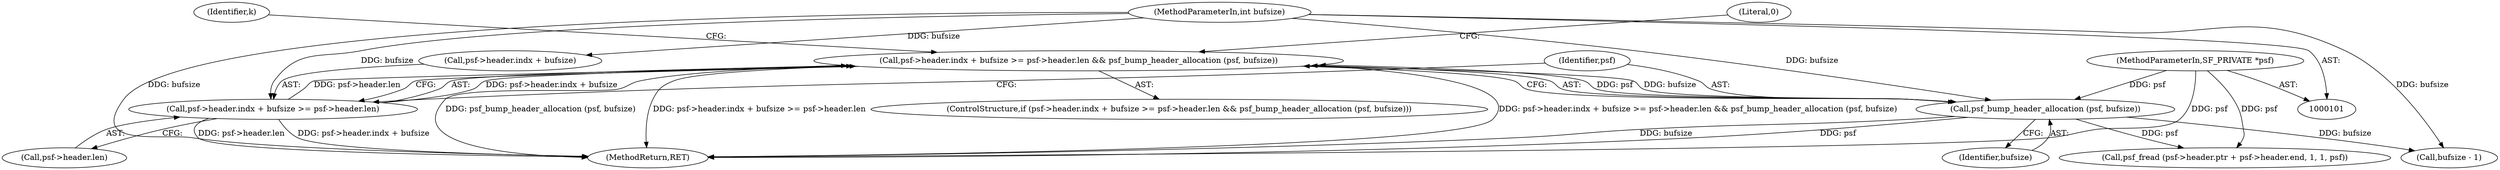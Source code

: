 digraph "0_libsndfile_708e996c87c5fae77b104ccfeb8f6db784c32074@API" {
"1000108" [label="(Call,psf->header.indx + bufsize >= psf->header.len && psf_bump_header_allocation (psf, bufsize))"];
"1000109" [label="(Call,psf->header.indx + bufsize >= psf->header.len)"];
"1000104" [label="(MethodParameterIn,int bufsize)"];
"1000122" [label="(Call,psf_bump_header_allocation (psf, bufsize))"];
"1000102" [label="(MethodParameterIn,SF_PRIVATE *psf)"];
"1000124" [label="(Identifier,bufsize)"];
"1000129" [label="(Identifier,k)"];
"1000133" [label="(Call,bufsize - 1)"];
"1000104" [label="(MethodParameterIn,int bufsize)"];
"1000126" [label="(Literal,0)"];
"1000107" [label="(ControlStructure,if (psf->header.indx + bufsize >= psf->header.len && psf_bump_header_allocation (psf, bufsize)))"];
"1000109" [label="(Call,psf->header.indx + bufsize >= psf->header.len)"];
"1000117" [label="(Call,psf->header.len)"];
"1000110" [label="(Call,psf->header.indx + bufsize)"];
"1000122" [label="(Call,psf_bump_header_allocation (psf, bufsize))"];
"1000236" [label="(MethodReturn,RET)"];
"1000123" [label="(Identifier,psf)"];
"1000102" [label="(MethodParameterIn,SF_PRIVATE *psf)"];
"1000108" [label="(Call,psf->header.indx + bufsize >= psf->header.len && psf_bump_header_allocation (psf, bufsize))"];
"1000181" [label="(Call,psf_fread (psf->header.ptr + psf->header.end, 1, 1, psf))"];
"1000108" -> "1000107"  [label="AST: "];
"1000108" -> "1000109"  [label="CFG: "];
"1000108" -> "1000122"  [label="CFG: "];
"1000109" -> "1000108"  [label="AST: "];
"1000122" -> "1000108"  [label="AST: "];
"1000126" -> "1000108"  [label="CFG: "];
"1000129" -> "1000108"  [label="CFG: "];
"1000108" -> "1000236"  [label="DDG: psf->header.indx + bufsize >= psf->header.len && psf_bump_header_allocation (psf, bufsize)"];
"1000108" -> "1000236"  [label="DDG: psf_bump_header_allocation (psf, bufsize)"];
"1000108" -> "1000236"  [label="DDG: psf->header.indx + bufsize >= psf->header.len"];
"1000109" -> "1000108"  [label="DDG: psf->header.indx + bufsize"];
"1000109" -> "1000108"  [label="DDG: psf->header.len"];
"1000122" -> "1000108"  [label="DDG: psf"];
"1000122" -> "1000108"  [label="DDG: bufsize"];
"1000109" -> "1000117"  [label="CFG: "];
"1000110" -> "1000109"  [label="AST: "];
"1000117" -> "1000109"  [label="AST: "];
"1000123" -> "1000109"  [label="CFG: "];
"1000109" -> "1000236"  [label="DDG: psf->header.len"];
"1000109" -> "1000236"  [label="DDG: psf->header.indx + bufsize"];
"1000104" -> "1000109"  [label="DDG: bufsize"];
"1000104" -> "1000101"  [label="AST: "];
"1000104" -> "1000236"  [label="DDG: bufsize"];
"1000104" -> "1000110"  [label="DDG: bufsize"];
"1000104" -> "1000122"  [label="DDG: bufsize"];
"1000104" -> "1000133"  [label="DDG: bufsize"];
"1000122" -> "1000124"  [label="CFG: "];
"1000123" -> "1000122"  [label="AST: "];
"1000124" -> "1000122"  [label="AST: "];
"1000122" -> "1000236"  [label="DDG: psf"];
"1000122" -> "1000236"  [label="DDG: bufsize"];
"1000102" -> "1000122"  [label="DDG: psf"];
"1000122" -> "1000133"  [label="DDG: bufsize"];
"1000122" -> "1000181"  [label="DDG: psf"];
"1000102" -> "1000101"  [label="AST: "];
"1000102" -> "1000236"  [label="DDG: psf"];
"1000102" -> "1000181"  [label="DDG: psf"];
}
